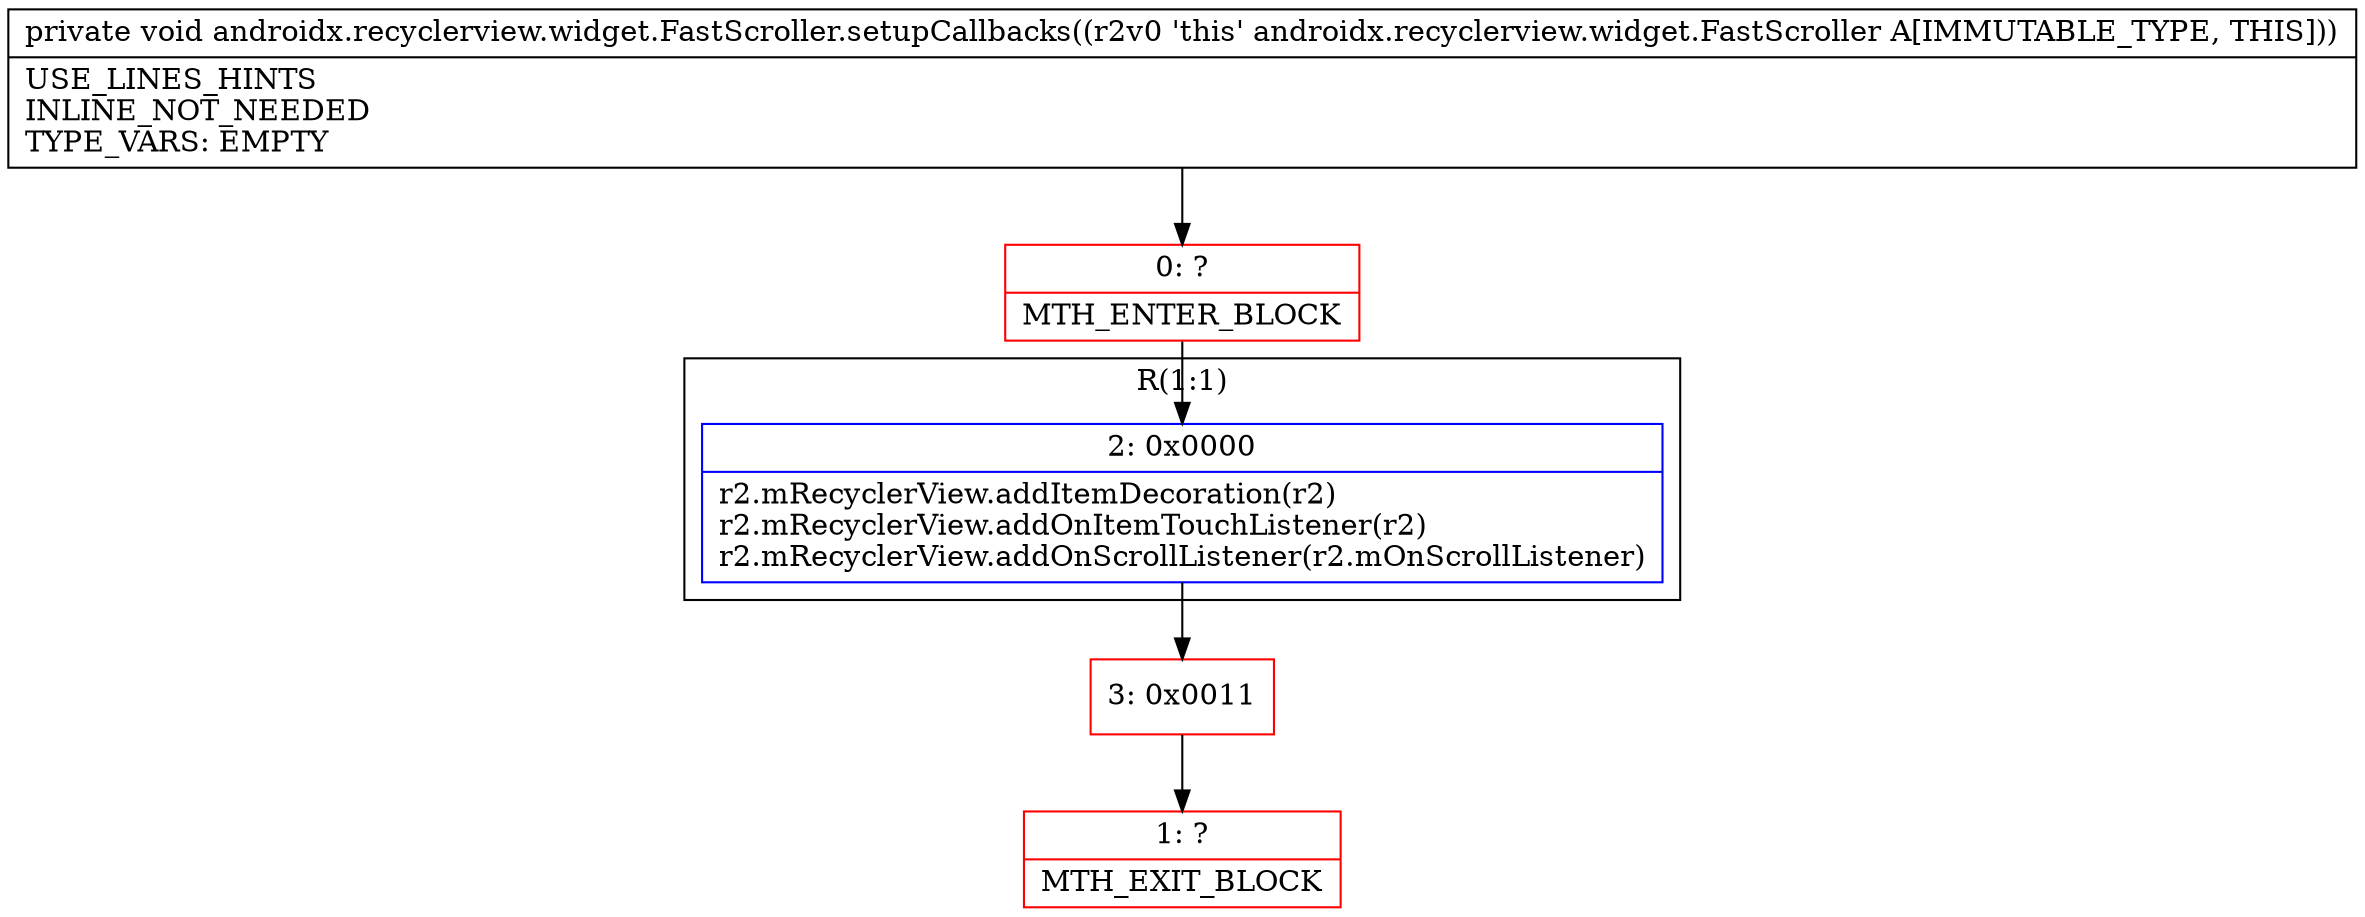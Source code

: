 digraph "CFG forandroidx.recyclerview.widget.FastScroller.setupCallbacks()V" {
subgraph cluster_Region_1448434829 {
label = "R(1:1)";
node [shape=record,color=blue];
Node_2 [shape=record,label="{2\:\ 0x0000|r2.mRecyclerView.addItemDecoration(r2)\lr2.mRecyclerView.addOnItemTouchListener(r2)\lr2.mRecyclerView.addOnScrollListener(r2.mOnScrollListener)\l}"];
}
Node_0 [shape=record,color=red,label="{0\:\ ?|MTH_ENTER_BLOCK\l}"];
Node_3 [shape=record,color=red,label="{3\:\ 0x0011}"];
Node_1 [shape=record,color=red,label="{1\:\ ?|MTH_EXIT_BLOCK\l}"];
MethodNode[shape=record,label="{private void androidx.recyclerview.widget.FastScroller.setupCallbacks((r2v0 'this' androidx.recyclerview.widget.FastScroller A[IMMUTABLE_TYPE, THIS]))  | USE_LINES_HINTS\lINLINE_NOT_NEEDED\lTYPE_VARS: EMPTY\l}"];
MethodNode -> Node_0;Node_2 -> Node_3;
Node_0 -> Node_2;
Node_3 -> Node_1;
}

